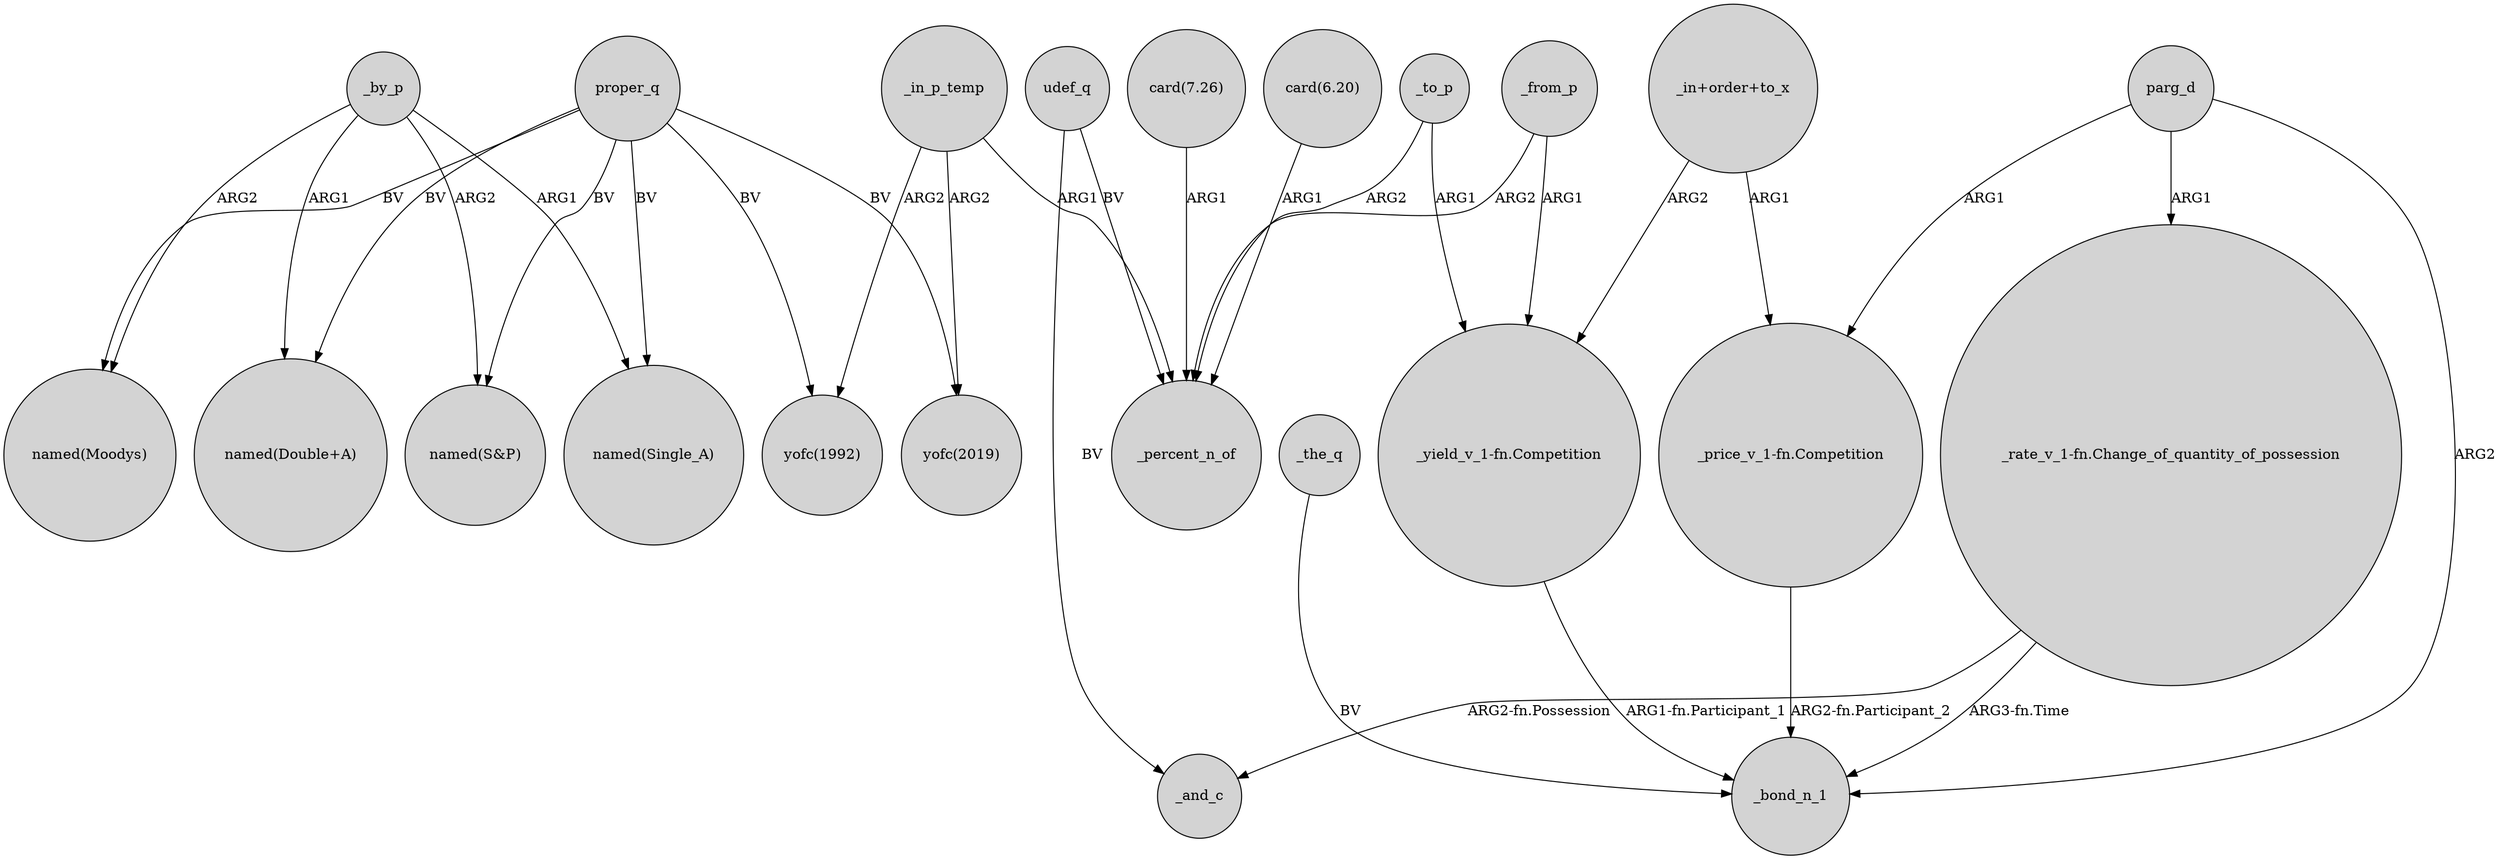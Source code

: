 digraph {
	node [shape=circle style=filled]
	_in_p_temp -> "yofc(2019)" [label=ARG2]
	parg_d -> _bond_n_1 [label=ARG2]
	_to_p -> "_yield_v_1-fn.Competition" [label=ARG1]
	_by_p -> "named(Moodys)" [label=ARG2]
	proper_q -> "named(Moodys)" [label=BV]
	"_price_v_1-fn.Competition" -> _bond_n_1 [label="ARG2-fn.Participant_2"]
	proper_q -> "named(S&P)" [label=BV]
	_to_p -> _percent_n_of [label=ARG2]
	_by_p -> "named(S&P)" [label=ARG2]
	udef_q -> _and_c [label=BV]
	"_in+order+to_x" -> "_price_v_1-fn.Competition" [label=ARG1]
	proper_q -> "named(Double+A)" [label=BV]
	_from_p -> "_yield_v_1-fn.Competition" [label=ARG1]
	"_in+order+to_x" -> "_yield_v_1-fn.Competition" [label=ARG2]
	"_yield_v_1-fn.Competition" -> _bond_n_1 [label="ARG1-fn.Participant_1"]
	udef_q -> _percent_n_of [label=BV]
	"_rate_v_1-fn.Change_of_quantity_of_possession" -> _and_c [label="ARG2-fn.Possession"]
	"card(7.26)" -> _percent_n_of [label=ARG1]
	proper_q -> "yofc(1992)" [label=BV]
	_in_p_temp -> "yofc(1992)" [label=ARG2]
	"card(6.20)" -> _percent_n_of [label=ARG1]
	_by_p -> "named(Double+A)" [label=ARG1]
	"_rate_v_1-fn.Change_of_quantity_of_possession" -> _bond_n_1 [label="ARG3-fn.Time"]
	_from_p -> _percent_n_of [label=ARG2]
	parg_d -> "_rate_v_1-fn.Change_of_quantity_of_possession" [label=ARG1]
	_in_p_temp -> _percent_n_of [label=ARG1]
	parg_d -> "_price_v_1-fn.Competition" [label=ARG1]
	proper_q -> "named(Single_A)" [label=BV]
	_the_q -> _bond_n_1 [label=BV]
	proper_q -> "yofc(2019)" [label=BV]
	_by_p -> "named(Single_A)" [label=ARG1]
}
